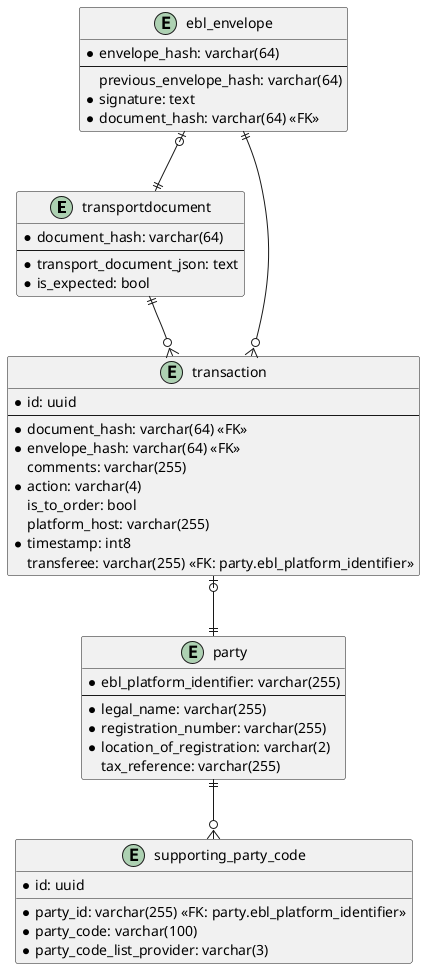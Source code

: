 @startuml
  entity transportdocument {
    *document_hash: varchar(64)
    --
    *transport_document_json: text
    *is_expected: bool
  }

  entity ebl_envelope {
    *envelope_hash: varchar(64)
    --
    previous_envelope_hash: varchar(64)
    *signature: text
    *document_hash: varchar(64) <<FK>>
  }

  entity transaction {
    *id: uuid
    --
    *document_hash: varchar(64) <<FK>>
    *envelope_hash: varchar(64) <<FK>>
    comments: varchar(255)
    *action: varchar(4)
    is_to_order: bool
    platform_host: varchar(255)
    *timestamp: int8
    transferee: varchar(255) <<FK: party.ebl_platform_identifier>>
  }

  entity party {
    *ebl_platform_identifier: varchar(255)
    --
    *legal_name: varchar(255)
    *registration_number: varchar(255)
    *location_of_registration: varchar(2)
    tax_reference: varchar(255)
  }

  entity supporting_party_code {
    *id: uuid
    *party_id: varchar(255) <<FK: party.ebl_platform_identifier>>
    *party_code: varchar(100)
    *party_code_list_provider: varchar(3)
  }

  ' relations
  ebl_envelope ||--o{ transaction
  ebl_envelope |o--|| transportdocument
  transportdocument ||--o{ transaction
  transaction |o--|| party
  party ||--o{ supporting_party_code
@enduml
